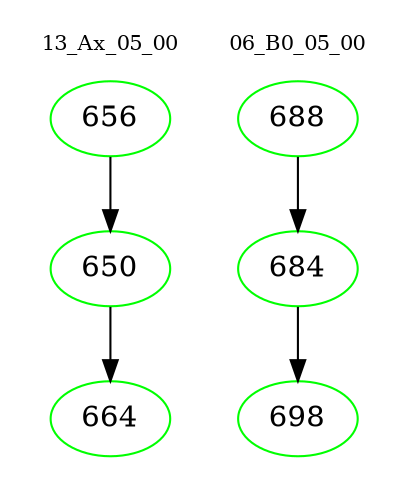 digraph{
subgraph cluster_0 {
color = white
label = "13_Ax_05_00";
fontsize=10;
T0_656 [label="656", color="green"]
T0_656 -> T0_650 [color="black"]
T0_650 [label="650", color="green"]
T0_650 -> T0_664 [color="black"]
T0_664 [label="664", color="green"]
}
subgraph cluster_1 {
color = white
label = "06_B0_05_00";
fontsize=10;
T1_688 [label="688", color="green"]
T1_688 -> T1_684 [color="black"]
T1_684 [label="684", color="green"]
T1_684 -> T1_698 [color="black"]
T1_698 [label="698", color="green"]
}
}
